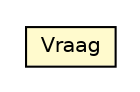 #!/usr/local/bin/dot
#
# Class diagram 
# Generated by UMLGraph version R5_6-24-gf6e263 (http://www.umlgraph.org/)
#

digraph G {
	edge [fontname="Helvetica",fontsize=10,labelfontname="Helvetica",labelfontsize=10];
	node [fontname="Helvetica",fontsize=10,shape=plaintext];
	nodesep=0.25;
	ranksep=0.5;
	// nl.egem.stuf.stuf0204.Stuurgegevens.Vraag
	c202394 [label=<<table title="nl.egem.stuf.stuf0204.Stuurgegevens.Vraag" border="0" cellborder="1" cellspacing="0" cellpadding="2" port="p" bgcolor="lemonChiffon" href="./Stuurgegevens.Vraag.html">
		<tr><td><table border="0" cellspacing="0" cellpadding="1">
<tr><td align="center" balign="center"> Vraag </td></tr>
		</table></td></tr>
		</table>>, URL="./Stuurgegevens.Vraag.html", fontname="Helvetica", fontcolor="black", fontsize=10.0];
}

